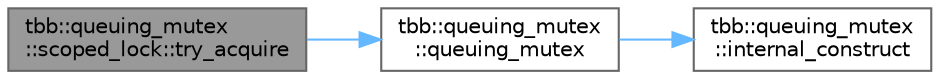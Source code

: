 digraph "tbb::queuing_mutex::scoped_lock::try_acquire"
{
 // LATEX_PDF_SIZE
  bgcolor="transparent";
  edge [fontname=Helvetica,fontsize=10,labelfontname=Helvetica,labelfontsize=10];
  node [fontname=Helvetica,fontsize=10,shape=box,height=0.2,width=0.4];
  rankdir="LR";
  Node1 [id="Node000001",label="tbb::queuing_mutex\l::scoped_lock::try_acquire",height=0.2,width=0.4,color="gray40", fillcolor="grey60", style="filled", fontcolor="black",tooltip="Acquire lock on given mutex if free (i.e. non-blocking)"];
  Node1 -> Node2 [id="edge1_Node000001_Node000002",color="steelblue1",style="solid",tooltip=" "];
  Node2 [id="Node000002",label="tbb::queuing_mutex\l::queuing_mutex",height=0.2,width=0.4,color="grey40", fillcolor="white", style="filled",URL="$classtbb_1_1queuing__mutex.html#a0e58fce2062ae349a30b320b7fdc9155",tooltip="Construct unacquired mutex."];
  Node2 -> Node3 [id="edge2_Node000002_Node000003",color="steelblue1",style="solid",tooltip=" "];
  Node3 [id="Node000003",label="tbb::queuing_mutex\l::internal_construct",height=0.2,width=0.4,color="grey40", fillcolor="white", style="filled",URL="$classtbb_1_1queuing__mutex.html#aa017ec6c2bade06da0e9f57d2def25d7",tooltip=" "];
}
